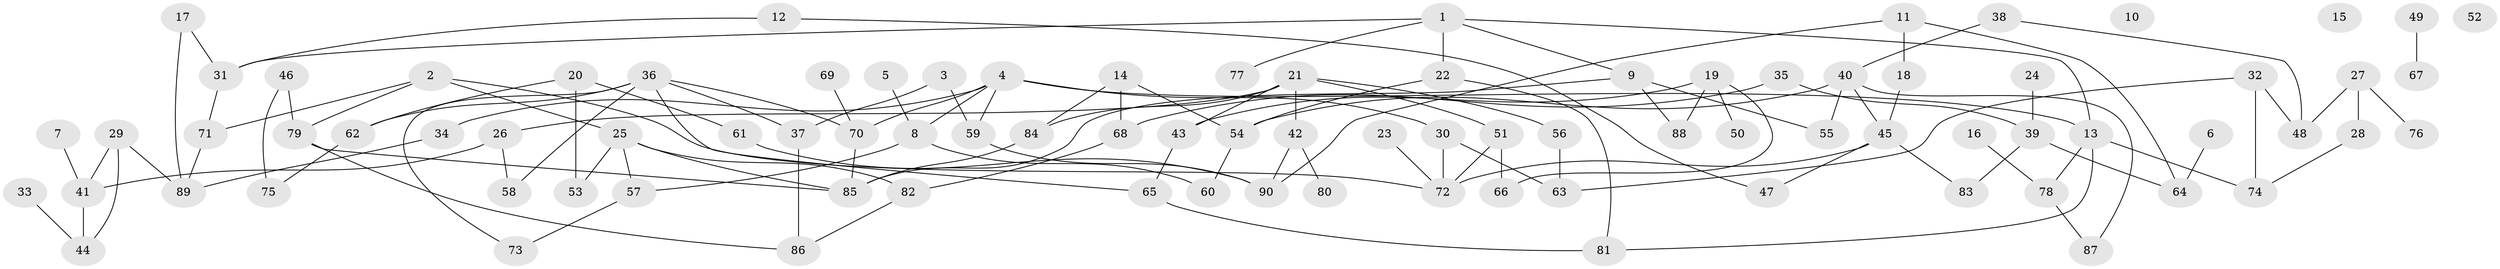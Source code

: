 // Generated by graph-tools (version 1.1) at 2025/40/03/09/25 04:40:41]
// undirected, 90 vertices, 123 edges
graph export_dot {
graph [start="1"]
  node [color=gray90,style=filled];
  1;
  2;
  3;
  4;
  5;
  6;
  7;
  8;
  9;
  10;
  11;
  12;
  13;
  14;
  15;
  16;
  17;
  18;
  19;
  20;
  21;
  22;
  23;
  24;
  25;
  26;
  27;
  28;
  29;
  30;
  31;
  32;
  33;
  34;
  35;
  36;
  37;
  38;
  39;
  40;
  41;
  42;
  43;
  44;
  45;
  46;
  47;
  48;
  49;
  50;
  51;
  52;
  53;
  54;
  55;
  56;
  57;
  58;
  59;
  60;
  61;
  62;
  63;
  64;
  65;
  66;
  67;
  68;
  69;
  70;
  71;
  72;
  73;
  74;
  75;
  76;
  77;
  78;
  79;
  80;
  81;
  82;
  83;
  84;
  85;
  86;
  87;
  88;
  89;
  90;
  1 -- 9;
  1 -- 13;
  1 -- 22;
  1 -- 31;
  1 -- 77;
  2 -- 25;
  2 -- 71;
  2 -- 72;
  2 -- 79;
  3 -- 37;
  3 -- 59;
  4 -- 8;
  4 -- 13;
  4 -- 30;
  4 -- 34;
  4 -- 59;
  4 -- 70;
  5 -- 8;
  6 -- 64;
  7 -- 41;
  8 -- 57;
  8 -- 60;
  9 -- 55;
  9 -- 85;
  9 -- 88;
  11 -- 18;
  11 -- 64;
  11 -- 90;
  12 -- 31;
  12 -- 47;
  13 -- 74;
  13 -- 78;
  13 -- 81;
  14 -- 54;
  14 -- 68;
  14 -- 84;
  16 -- 78;
  17 -- 31;
  17 -- 89;
  18 -- 45;
  19 -- 43;
  19 -- 50;
  19 -- 66;
  19 -- 88;
  20 -- 53;
  20 -- 61;
  20 -- 62;
  21 -- 26;
  21 -- 42;
  21 -- 43;
  21 -- 51;
  21 -- 56;
  21 -- 84;
  22 -- 54;
  22 -- 81;
  23 -- 72;
  24 -- 39;
  25 -- 53;
  25 -- 57;
  25 -- 82;
  25 -- 85;
  26 -- 41;
  26 -- 58;
  27 -- 28;
  27 -- 48;
  27 -- 76;
  28 -- 74;
  29 -- 41;
  29 -- 44;
  29 -- 89;
  30 -- 63;
  30 -- 72;
  31 -- 71;
  32 -- 48;
  32 -- 63;
  32 -- 74;
  33 -- 44;
  34 -- 89;
  35 -- 39;
  35 -- 68;
  36 -- 37;
  36 -- 58;
  36 -- 62;
  36 -- 65;
  36 -- 70;
  36 -- 73;
  37 -- 86;
  38 -- 40;
  38 -- 48;
  39 -- 64;
  39 -- 83;
  40 -- 45;
  40 -- 54;
  40 -- 55;
  40 -- 87;
  41 -- 44;
  42 -- 80;
  42 -- 90;
  43 -- 65;
  45 -- 47;
  45 -- 72;
  45 -- 83;
  46 -- 75;
  46 -- 79;
  49 -- 67;
  51 -- 66;
  51 -- 72;
  54 -- 60;
  56 -- 63;
  57 -- 73;
  59 -- 90;
  61 -- 90;
  62 -- 75;
  65 -- 81;
  68 -- 82;
  69 -- 70;
  70 -- 85;
  71 -- 89;
  78 -- 87;
  79 -- 85;
  79 -- 86;
  82 -- 86;
  84 -- 85;
}
